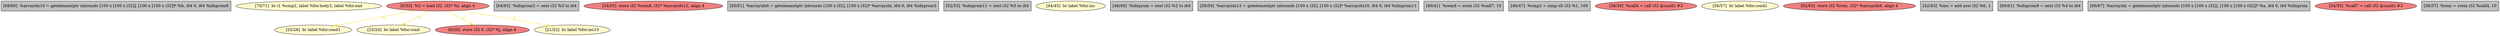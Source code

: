 
digraph G {


node658 [fillcolor=grey,label="[68/69]  %arrayidx10 = getelementptr inbounds [100 x [100 x i32]], [100 x [100 x i32]]* %b, i64 0, i64 %idxprom9",shape=rectangle,style=filled ]
node656 [fillcolor=lemonchiffon,label="[70/71]  br i1 %cmp2, label %for.body3, label %for.end",shape=ellipse,style=filled ]
node655 [fillcolor=lemonchiffon,label="[25/26]  br label %for.cond1",shape=ellipse,style=filled ]
node653 [fillcolor=grey,label="[64/65]  %idxprom5 = sext i32 %3 to i64",shape=rectangle,style=filled ]
node659 [fillcolor=lemonchiffon,label="[23/24]  br label %for.cond",shape=ellipse,style=filled ]
node642 [fillcolor=lightcoral,label="[54/55]  store i32 %rem8, i32* %arrayidx12, align 4",shape=ellipse,style=filled ]
node640 [fillcolor=grey,label="[50/51]  %arrayidx6 = getelementptr inbounds [100 x i32], [100 x i32]* %arrayidx, i64 0, i64 %idxprom5",shape=rectangle,style=filled ]
node641 [fillcolor=grey,label="[52/53]  %idxprom11 = sext i32 %5 to i64",shape=rectangle,style=filled ]
node646 [fillcolor=lemonchiffon,label="[44/45]  br label %for.inc",shape=ellipse,style=filled ]
node639 [fillcolor=grey,label="[48/49]  %idxprom = sext i32 %2 to i64",shape=rectangle,style=filled ]
node647 [fillcolor=grey,label="[58/59]  %arrayidx12 = getelementptr inbounds [100 x i32], [100 x i32]* %arrayidx10, i64 0, i64 %idxprom11",shape=rectangle,style=filled ]
node660 [fillcolor=grey,label="[40/41]  %rem8 = srem i32 %call7, 10",shape=rectangle,style=filled ]
node638 [fillcolor=grey,label="[46/47]  %cmp2 = icmp slt i32 %1, 100",shape=rectangle,style=filled ]
node657 [fillcolor=lightcoral,label="[9/20]  store i32 0, i32* %j, align 4",shape=ellipse,style=filled ]
node649 [fillcolor=lightcoral,label="[38/39]  %call4 = call i32 @rand() #3",shape=ellipse,style=filled ]
node643 [fillcolor=lemonchiffon,label="[56/57]  br label %for.cond1",shape=ellipse,style=filled ]
node644 [fillcolor=lightcoral,label="[62/63]  store i32 %rem, i32* %arrayidx6, align 4",shape=ellipse,style=filled ]
node637 [fillcolor=grey,label="[42/43]  %inc = add nsw i32 %6, 1",shape=rectangle,style=filled ]
node648 [fillcolor=grey,label="[60/61]  %idxprom9 = sext i32 %4 to i64",shape=rectangle,style=filled ]
node654 [fillcolor=grey,label="[66/67]  %arrayidx = getelementptr inbounds [100 x [100 x i32]], [100 x [100 x i32]]* %a, i64 0, i64 %idxprom",shape=rectangle,style=filled ]
node645 [fillcolor=lemonchiffon,label="[21/22]  br label %for.inc13",shape=ellipse,style=filled ]
node652 [fillcolor=lightcoral,label="[0/33]  %2 = load i32, i32* %i, align 4",shape=ellipse,style=filled ]
node651 [fillcolor=lightcoral,label="[34/35]  %call7 = call i32 @rand() #3",shape=ellipse,style=filled ]
node650 [fillcolor=grey,label="[36/37]  %rem = srem i32 %call4, 10",shape=rectangle,style=filled ]

node652->node659 [style=solid,color=gold,label="C",penwidth=1.0,fontcolor=gold ]
node652->node657 [style=solid,color=gold,label="C",penwidth=1.0,fontcolor=gold ]
node652->node645 [style=solid,color=gold,label="C",penwidth=1.0,fontcolor=gold ]
node652->node655 [style=solid,color=gold,label="C",penwidth=1.0,fontcolor=gold ]


}
